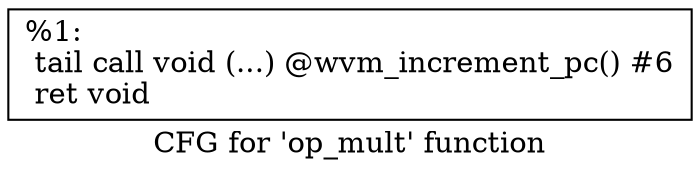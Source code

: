 digraph "CFG for 'op_mult' function" {
	label="CFG for 'op_mult' function";

	Node0x7f8ef0d1f770 [shape=record,label="{%1:\l  tail call void (...) @wvm_increment_pc() #6\l  ret void\l}"];
}

